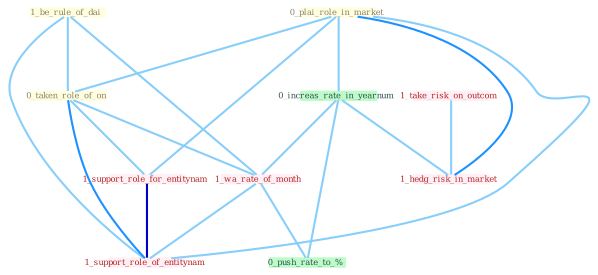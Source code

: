 Graph G{ 
    node
    [shape=polygon,style=filled,width=.5,height=.06,color="#BDFCC9",fixedsize=true,fontsize=4,
    fontcolor="#2f4f4f"];
    {node
    [color="#ffffe0", fontcolor="#8b7d6b"] "1_be_rule_of_dai " "0_plai_role_in_market " "0_taken_role_of_on "}
{node [color="#fff0f5", fontcolor="#b22222"] "1_wa_rate_of_month " "1_support_role_for_entitynam " "1_take_risk_on_outcom " "1_support_role_of_entitynam " "1_hedg_risk_in_market "}
edge [color="#B0E2FF"];

	"1_be_rule_of_dai " -- "0_taken_role_of_on " [w="1", color="#87cefa" ];
	"1_be_rule_of_dai " -- "1_wa_rate_of_month " [w="1", color="#87cefa" ];
	"1_be_rule_of_dai " -- "1_support_role_of_entitynam " [w="1", color="#87cefa" ];
	"0_plai_role_in_market " -- "0_taken_role_of_on " [w="1", color="#87cefa" ];
	"0_plai_role_in_market " -- "0_increas_rate_in_yearnum " [w="1", color="#87cefa" ];
	"0_plai_role_in_market " -- "1_support_role_for_entitynam " [w="1", color="#87cefa" ];
	"0_plai_role_in_market " -- "1_support_role_of_entitynam " [w="1", color="#87cefa" ];
	"0_plai_role_in_market " -- "1_hedg_risk_in_market " [w="2", color="#1e90ff" , len=0.8];
	"0_taken_role_of_on " -- "1_wa_rate_of_month " [w="1", color="#87cefa" ];
	"0_taken_role_of_on " -- "1_support_role_for_entitynam " [w="1", color="#87cefa" ];
	"0_taken_role_of_on " -- "1_support_role_of_entitynam " [w="2", color="#1e90ff" , len=0.8];
	"0_increas_rate_in_yearnum " -- "1_wa_rate_of_month " [w="1", color="#87cefa" ];
	"0_increas_rate_in_yearnum " -- "0_push_rate_to_% " [w="1", color="#87cefa" ];
	"0_increas_rate_in_yearnum " -- "1_hedg_risk_in_market " [w="1", color="#87cefa" ];
	"1_wa_rate_of_month " -- "0_push_rate_to_% " [w="1", color="#87cefa" ];
	"1_wa_rate_of_month " -- "1_support_role_of_entitynam " [w="1", color="#87cefa" ];
	"1_support_role_for_entitynam " -- "1_support_role_of_entitynam " [w="3", color="#0000cd" , len=0.6];
	"1_take_risk_on_outcom " -- "1_hedg_risk_in_market " [w="1", color="#87cefa" ];
}